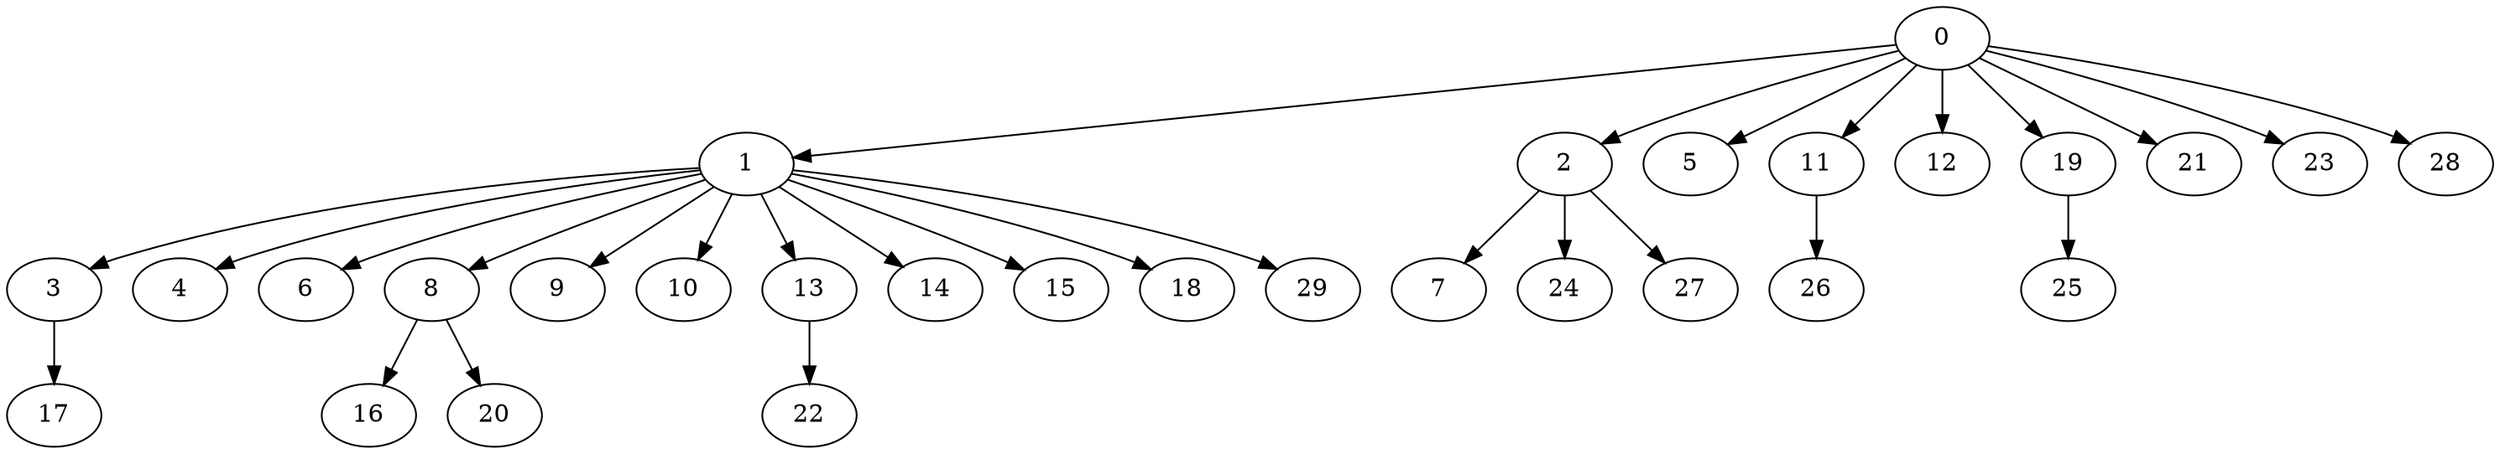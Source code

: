 digraph {
	0 [label=0]
	1 [label=1]
	2 [label=2]
	5 [label=5]
	11 [label=11]
	12 [label=12]
	19 [label=19]
	21 [label=21]
	23 [label=23]
	28 [label=28]
	3 [label=3]
	4 [label=4]
	6 [label=6]
	8 [label=8]
	9 [label=9]
	10 [label=10]
	13 [label=13]
	14 [label=14]
	15 [label=15]
	18 [label=18]
	29 [label=29]
	7 [label=7]
	24 [label=24]
	27 [label=27]
	26 [label=26]
	25 [label=25]
	17 [label=17]
	16 [label=16]
	20 [label=20]
	22 [label=22]
	0 -> 1
	0 -> 2
	0 -> 5
	0 -> 11
	0 -> 12
	0 -> 19
	0 -> 21
	0 -> 23
	0 -> 28
	1 -> 3
	1 -> 4
	1 -> 6
	1 -> 8
	1 -> 9
	1 -> 10
	1 -> 13
	1 -> 14
	1 -> 15
	1 -> 18
	1 -> 29
	2 -> 7
	2 -> 24
	2 -> 27
	11 -> 26
	19 -> 25
	3 -> 17
	8 -> 16
	8 -> 20
	13 -> 22
}
